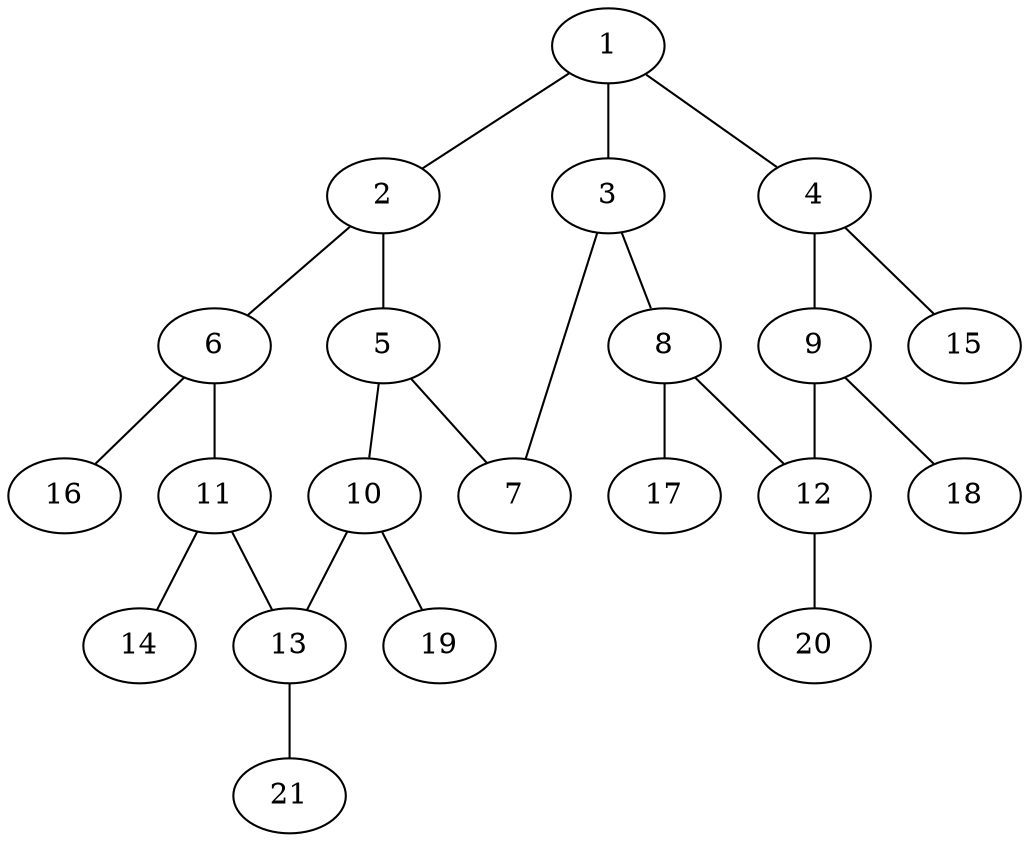 graph molecule_3712 {
	1	 [chem=C];
	2	 [chem=C];
	1 -- 2	 [valence=1];
	3	 [chem=C];
	1 -- 3	 [valence=2];
	4	 [chem=C];
	1 -- 4	 [valence=1];
	5	 [chem=C];
	2 -- 5	 [valence=1];
	6	 [chem=C];
	2 -- 6	 [valence=2];
	7	 [chem=O];
	3 -- 7	 [valence=1];
	8	 [chem=C];
	3 -- 8	 [valence=1];
	9	 [chem=C];
	4 -- 9	 [valence=2];
	15	 [chem=H];
	4 -- 15	 [valence=1];
	5 -- 7	 [valence=1];
	10	 [chem=C];
	5 -- 10	 [valence=2];
	11	 [chem=C];
	6 -- 11	 [valence=1];
	16	 [chem=H];
	6 -- 16	 [valence=1];
	12	 [chem=C];
	8 -- 12	 [valence=2];
	17	 [chem=H];
	8 -- 17	 [valence=1];
	9 -- 12	 [valence=1];
	18	 [chem=H];
	9 -- 18	 [valence=1];
	13	 [chem=C];
	10 -- 13	 [valence=1];
	19	 [chem=H];
	10 -- 19	 [valence=1];
	11 -- 13	 [valence=2];
	14	 [chem=Cl];
	11 -- 14	 [valence=1];
	20	 [chem=H];
	12 -- 20	 [valence=1];
	21	 [chem=H];
	13 -- 21	 [valence=1];
}
